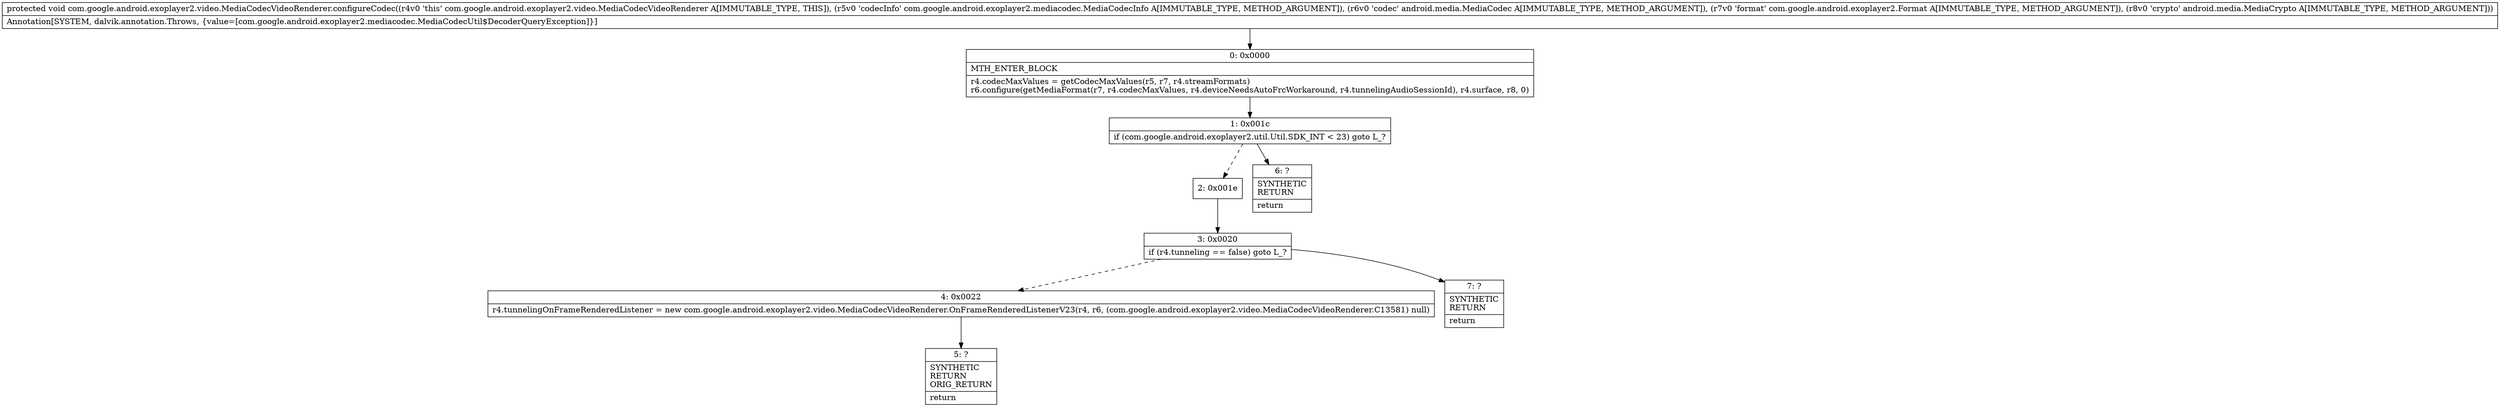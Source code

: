 digraph "CFG forcom.google.android.exoplayer2.video.MediaCodecVideoRenderer.configureCodec(Lcom\/google\/android\/exoplayer2\/mediacodec\/MediaCodecInfo;Landroid\/media\/MediaCodec;Lcom\/google\/android\/exoplayer2\/Format;Landroid\/media\/MediaCrypto;)V" {
Node_0 [shape=record,label="{0\:\ 0x0000|MTH_ENTER_BLOCK\l|r4.codecMaxValues = getCodecMaxValues(r5, r7, r4.streamFormats)\lr6.configure(getMediaFormat(r7, r4.codecMaxValues, r4.deviceNeedsAutoFrcWorkaround, r4.tunnelingAudioSessionId), r4.surface, r8, 0)\l}"];
Node_1 [shape=record,label="{1\:\ 0x001c|if (com.google.android.exoplayer2.util.Util.SDK_INT \< 23) goto L_?\l}"];
Node_2 [shape=record,label="{2\:\ 0x001e}"];
Node_3 [shape=record,label="{3\:\ 0x0020|if (r4.tunneling == false) goto L_?\l}"];
Node_4 [shape=record,label="{4\:\ 0x0022|r4.tunnelingOnFrameRenderedListener = new com.google.android.exoplayer2.video.MediaCodecVideoRenderer.OnFrameRenderedListenerV23(r4, r6, (com.google.android.exoplayer2.video.MediaCodecVideoRenderer.C13581) null)\l}"];
Node_5 [shape=record,label="{5\:\ ?|SYNTHETIC\lRETURN\lORIG_RETURN\l|return\l}"];
Node_6 [shape=record,label="{6\:\ ?|SYNTHETIC\lRETURN\l|return\l}"];
Node_7 [shape=record,label="{7\:\ ?|SYNTHETIC\lRETURN\l|return\l}"];
MethodNode[shape=record,label="{protected void com.google.android.exoplayer2.video.MediaCodecVideoRenderer.configureCodec((r4v0 'this' com.google.android.exoplayer2.video.MediaCodecVideoRenderer A[IMMUTABLE_TYPE, THIS]), (r5v0 'codecInfo' com.google.android.exoplayer2.mediacodec.MediaCodecInfo A[IMMUTABLE_TYPE, METHOD_ARGUMENT]), (r6v0 'codec' android.media.MediaCodec A[IMMUTABLE_TYPE, METHOD_ARGUMENT]), (r7v0 'format' com.google.android.exoplayer2.Format A[IMMUTABLE_TYPE, METHOD_ARGUMENT]), (r8v0 'crypto' android.media.MediaCrypto A[IMMUTABLE_TYPE, METHOD_ARGUMENT]))  | Annotation[SYSTEM, dalvik.annotation.Throws, \{value=[com.google.android.exoplayer2.mediacodec.MediaCodecUtil$DecoderQueryException]\}]\l}"];
MethodNode -> Node_0;
Node_0 -> Node_1;
Node_1 -> Node_2[style=dashed];
Node_1 -> Node_6;
Node_2 -> Node_3;
Node_3 -> Node_4[style=dashed];
Node_3 -> Node_7;
Node_4 -> Node_5;
}

